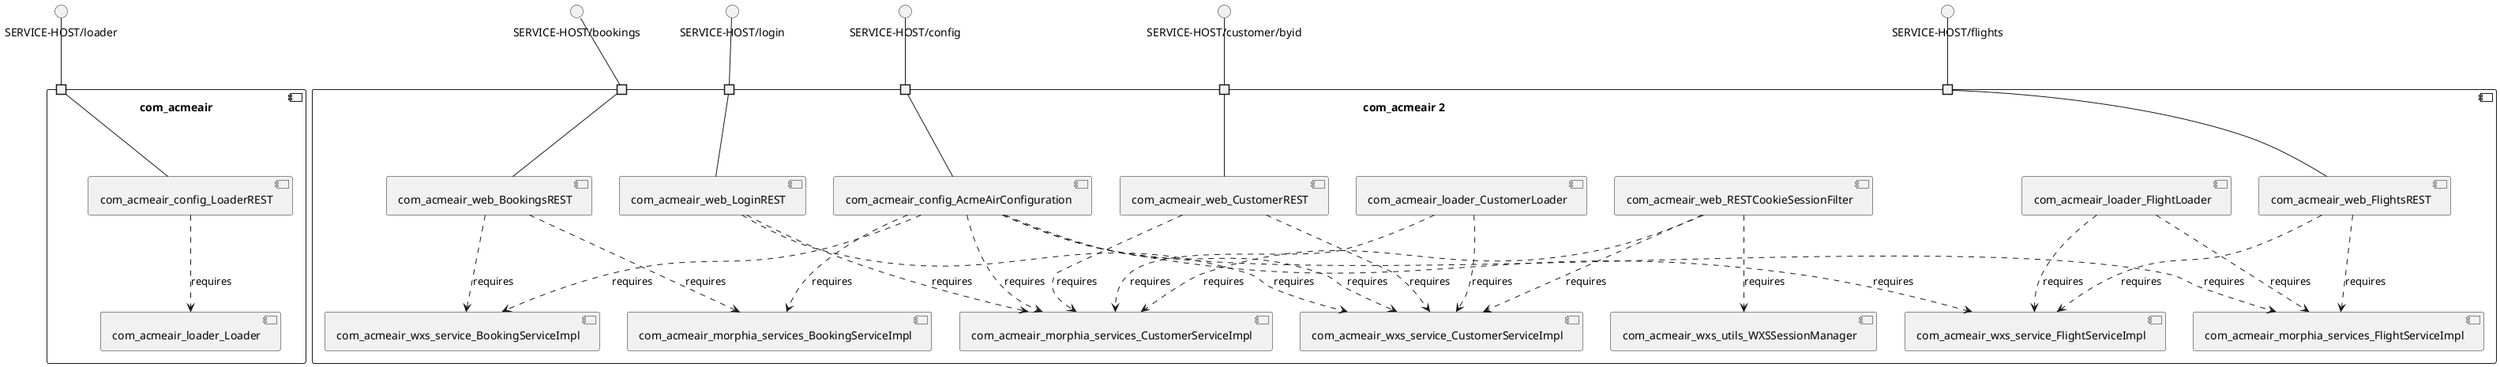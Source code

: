 @startuml
skinparam fixCircleLabelOverlapping true
skinparam componentStyle uml2
component "com_acmeair\n\n\n\n\n\n" {
[com_acmeair_loader_Loader]
[com_acmeair_config_LoaderREST]
portin " " as com_acmeair_requires_SERVICE_HOST_loader
[com_acmeair_config_LoaderREST]..>[com_acmeair_loader_Loader] : requires
"com_acmeair_requires_SERVICE_HOST_loader"--[com_acmeair_config_LoaderREST]
}
interface "SERVICE-HOST/loader" as interface.SERVICE_HOST_loader
interface.SERVICE_HOST_loader--"com_acmeair_requires_SERVICE_HOST_loader"
component "com_acmeair 2\n\n\n\n\n\n" {
[com_acmeair_wxs_service_CustomerServiceImpl]
[com_acmeair_morphia_services_BookingServiceImpl]
[com_acmeair_web_BookingsREST]
[com_acmeair_wxs_service_FlightServiceImpl]
[com_acmeair_web_FlightsREST]
[com_acmeair_loader_CustomerLoader]
[com_acmeair_wxs_service_BookingServiceImpl]
[com_acmeair_loader_FlightLoader]
[com_acmeair_wxs_utils_WXSSessionManager]
[com_acmeair_web_LoginREST]
[com_acmeair_config_AcmeAirConfiguration]
[com_acmeair_morphia_services_CustomerServiceImpl]
[com_acmeair_morphia_services_FlightServiceImpl]
[com_acmeair_web_RESTCookieSessionFilter]
[com_acmeair_web_CustomerREST]
portin " " as com_acmeair_2_requires_SERVICE_HOST_config
portin " " as com_acmeair_2_requires_SERVICE_HOST_login
portin " " as com_acmeair_2_requires_SERVICE_HOST_bookings
portin " " as com_acmeair_2_requires_SERVICE_HOST_customer_byid
portin " " as com_acmeair_2_requires_SERVICE_HOST_flights
[com_acmeair_web_LoginREST]..>[com_acmeair_morphia_services_CustomerServiceImpl] : requires
[com_acmeair_web_CustomerREST]..>[com_acmeair_morphia_services_CustomerServiceImpl] : requires
[com_acmeair_config_AcmeAirConfiguration]..>[com_acmeair_morphia_services_FlightServiceImpl] : requires
[com_acmeair_web_CustomerREST]..>[com_acmeair_wxs_service_CustomerServiceImpl] : requires
[com_acmeair_web_RESTCookieSessionFilter]..>[com_acmeair_wxs_utils_WXSSessionManager] : requires
[com_acmeair_config_AcmeAirConfiguration]..>[com_acmeair_morphia_services_CustomerServiceImpl] : requires
[com_acmeair_web_LoginREST]..>[com_acmeair_wxs_service_CustomerServiceImpl] : requires
[com_acmeair_config_AcmeAirConfiguration]..>[com_acmeair_wxs_service_BookingServiceImpl] : requires
[com_acmeair_web_BookingsREST]..>[com_acmeair_morphia_services_BookingServiceImpl] : requires
[com_acmeair_web_RESTCookieSessionFilter]..>[com_acmeair_morphia_services_CustomerServiceImpl] : requires
[com_acmeair_loader_CustomerLoader]..>[com_acmeair_morphia_services_CustomerServiceImpl] : requires
[com_acmeair_config_AcmeAirConfiguration]..>[com_acmeair_morphia_services_BookingServiceImpl] : requires
[com_acmeair_web_RESTCookieSessionFilter]..>[com_acmeair_wxs_service_CustomerServiceImpl] : requires
[com_acmeair_loader_CustomerLoader]..>[com_acmeair_wxs_service_CustomerServiceImpl] : requires
[com_acmeair_config_AcmeAirConfiguration]..>[com_acmeair_wxs_service_CustomerServiceImpl] : requires
[com_acmeair_web_FlightsREST]..>[com_acmeair_wxs_service_FlightServiceImpl] : requires
[com_acmeair_web_BookingsREST]..>[com_acmeair_wxs_service_BookingServiceImpl] : requires
[com_acmeair_web_FlightsREST]..>[com_acmeair_morphia_services_FlightServiceImpl] : requires
[com_acmeair_loader_FlightLoader]..>[com_acmeair_wxs_service_FlightServiceImpl] : requires
[com_acmeair_loader_FlightLoader]..>[com_acmeair_morphia_services_FlightServiceImpl] : requires
[com_acmeair_config_AcmeAirConfiguration]..>[com_acmeair_wxs_service_FlightServiceImpl] : requires
"com_acmeair_2_requires_SERVICE_HOST_login"--[com_acmeair_web_LoginREST]
"com_acmeair_2_requires_SERVICE_HOST_bookings"--[com_acmeair_web_BookingsREST]
"com_acmeair_2_requires_SERVICE_HOST_flights"--[com_acmeair_web_FlightsREST]
"com_acmeair_2_requires_SERVICE_HOST_config"--[com_acmeair_config_AcmeAirConfiguration]
"com_acmeair_2_requires_SERVICE_HOST_customer_byid"--[com_acmeair_web_CustomerREST]
}
interface "SERVICE-HOST/bookings" as interface.SERVICE_HOST_bookings
interface.SERVICE_HOST_bookings--"com_acmeair_2_requires_SERVICE_HOST_bookings"
interface "SERVICE-HOST/config" as interface.SERVICE_HOST_config
interface.SERVICE_HOST_config--"com_acmeair_2_requires_SERVICE_HOST_config"
interface "SERVICE-HOST/customer/byid" as interface.SERVICE_HOST_customer_byid
interface.SERVICE_HOST_customer_byid--"com_acmeair_2_requires_SERVICE_HOST_customer_byid"
interface "SERVICE-HOST/flights" as interface.SERVICE_HOST_flights
interface.SERVICE_HOST_flights--"com_acmeair_2_requires_SERVICE_HOST_flights"
interface "SERVICE-HOST/login" as interface.SERVICE_HOST_login
interface.SERVICE_HOST_login--"com_acmeair_2_requires_SERVICE_HOST_login"

@enduml
